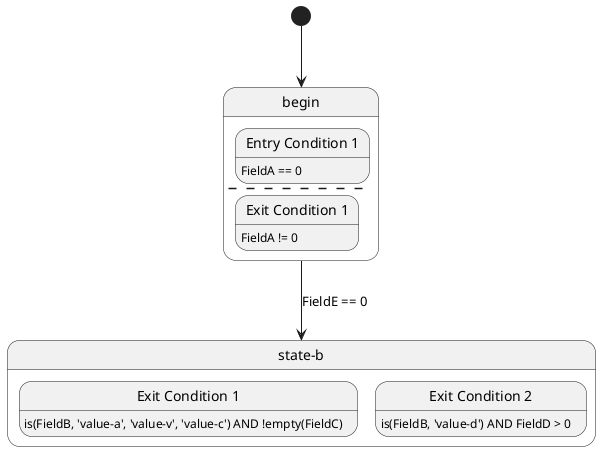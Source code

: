 @startuml

skinparam Param1 Value1
skinparam Param2 Value2

state "begin" as Begin {
  state "Entry Condition 1" as Begin_E1 : FieldA == 0
  ---
  state "Exit Condition 1" as Begin_X1 : FieldA != 0
}
state "state-b" as StateB {
  state "Exit Condition 1" as StateB_X1 : is(FieldB, 'value-a', 'value-v', 'value-c') AND !empty(FieldC)
  state "Exit Condition 2" as StateB_X2 : is(FieldB, 'value-d') AND FieldD > 0
}

[*] --> Begin
Begin --> StateB : FieldE == 0

@enduml
